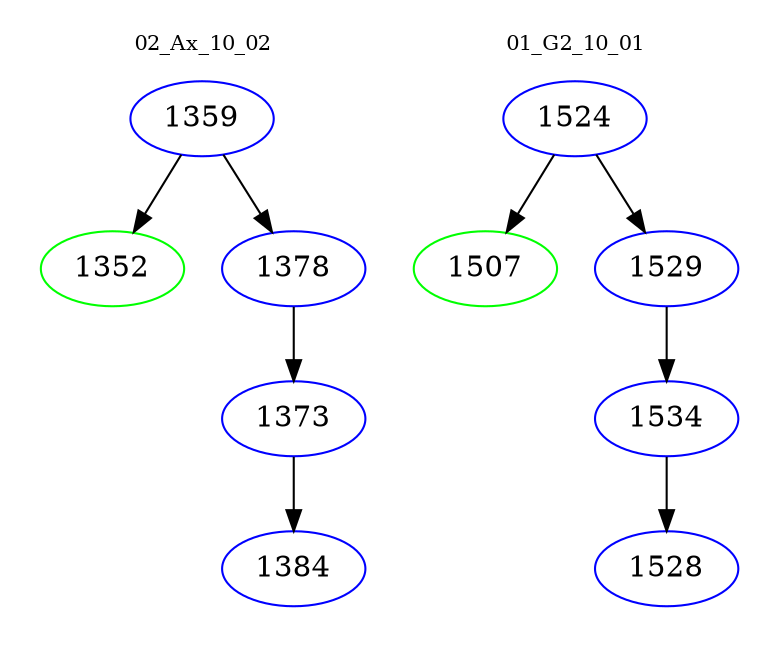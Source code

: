 digraph{
subgraph cluster_0 {
color = white
label = "02_Ax_10_02";
fontsize=10;
T0_1359 [label="1359", color="blue"]
T0_1359 -> T0_1352 [color="black"]
T0_1352 [label="1352", color="green"]
T0_1359 -> T0_1378 [color="black"]
T0_1378 [label="1378", color="blue"]
T0_1378 -> T0_1373 [color="black"]
T0_1373 [label="1373", color="blue"]
T0_1373 -> T0_1384 [color="black"]
T0_1384 [label="1384", color="blue"]
}
subgraph cluster_1 {
color = white
label = "01_G2_10_01";
fontsize=10;
T1_1524 [label="1524", color="blue"]
T1_1524 -> T1_1507 [color="black"]
T1_1507 [label="1507", color="green"]
T1_1524 -> T1_1529 [color="black"]
T1_1529 [label="1529", color="blue"]
T1_1529 -> T1_1534 [color="black"]
T1_1534 [label="1534", color="blue"]
T1_1534 -> T1_1528 [color="black"]
T1_1528 [label="1528", color="blue"]
}
}
